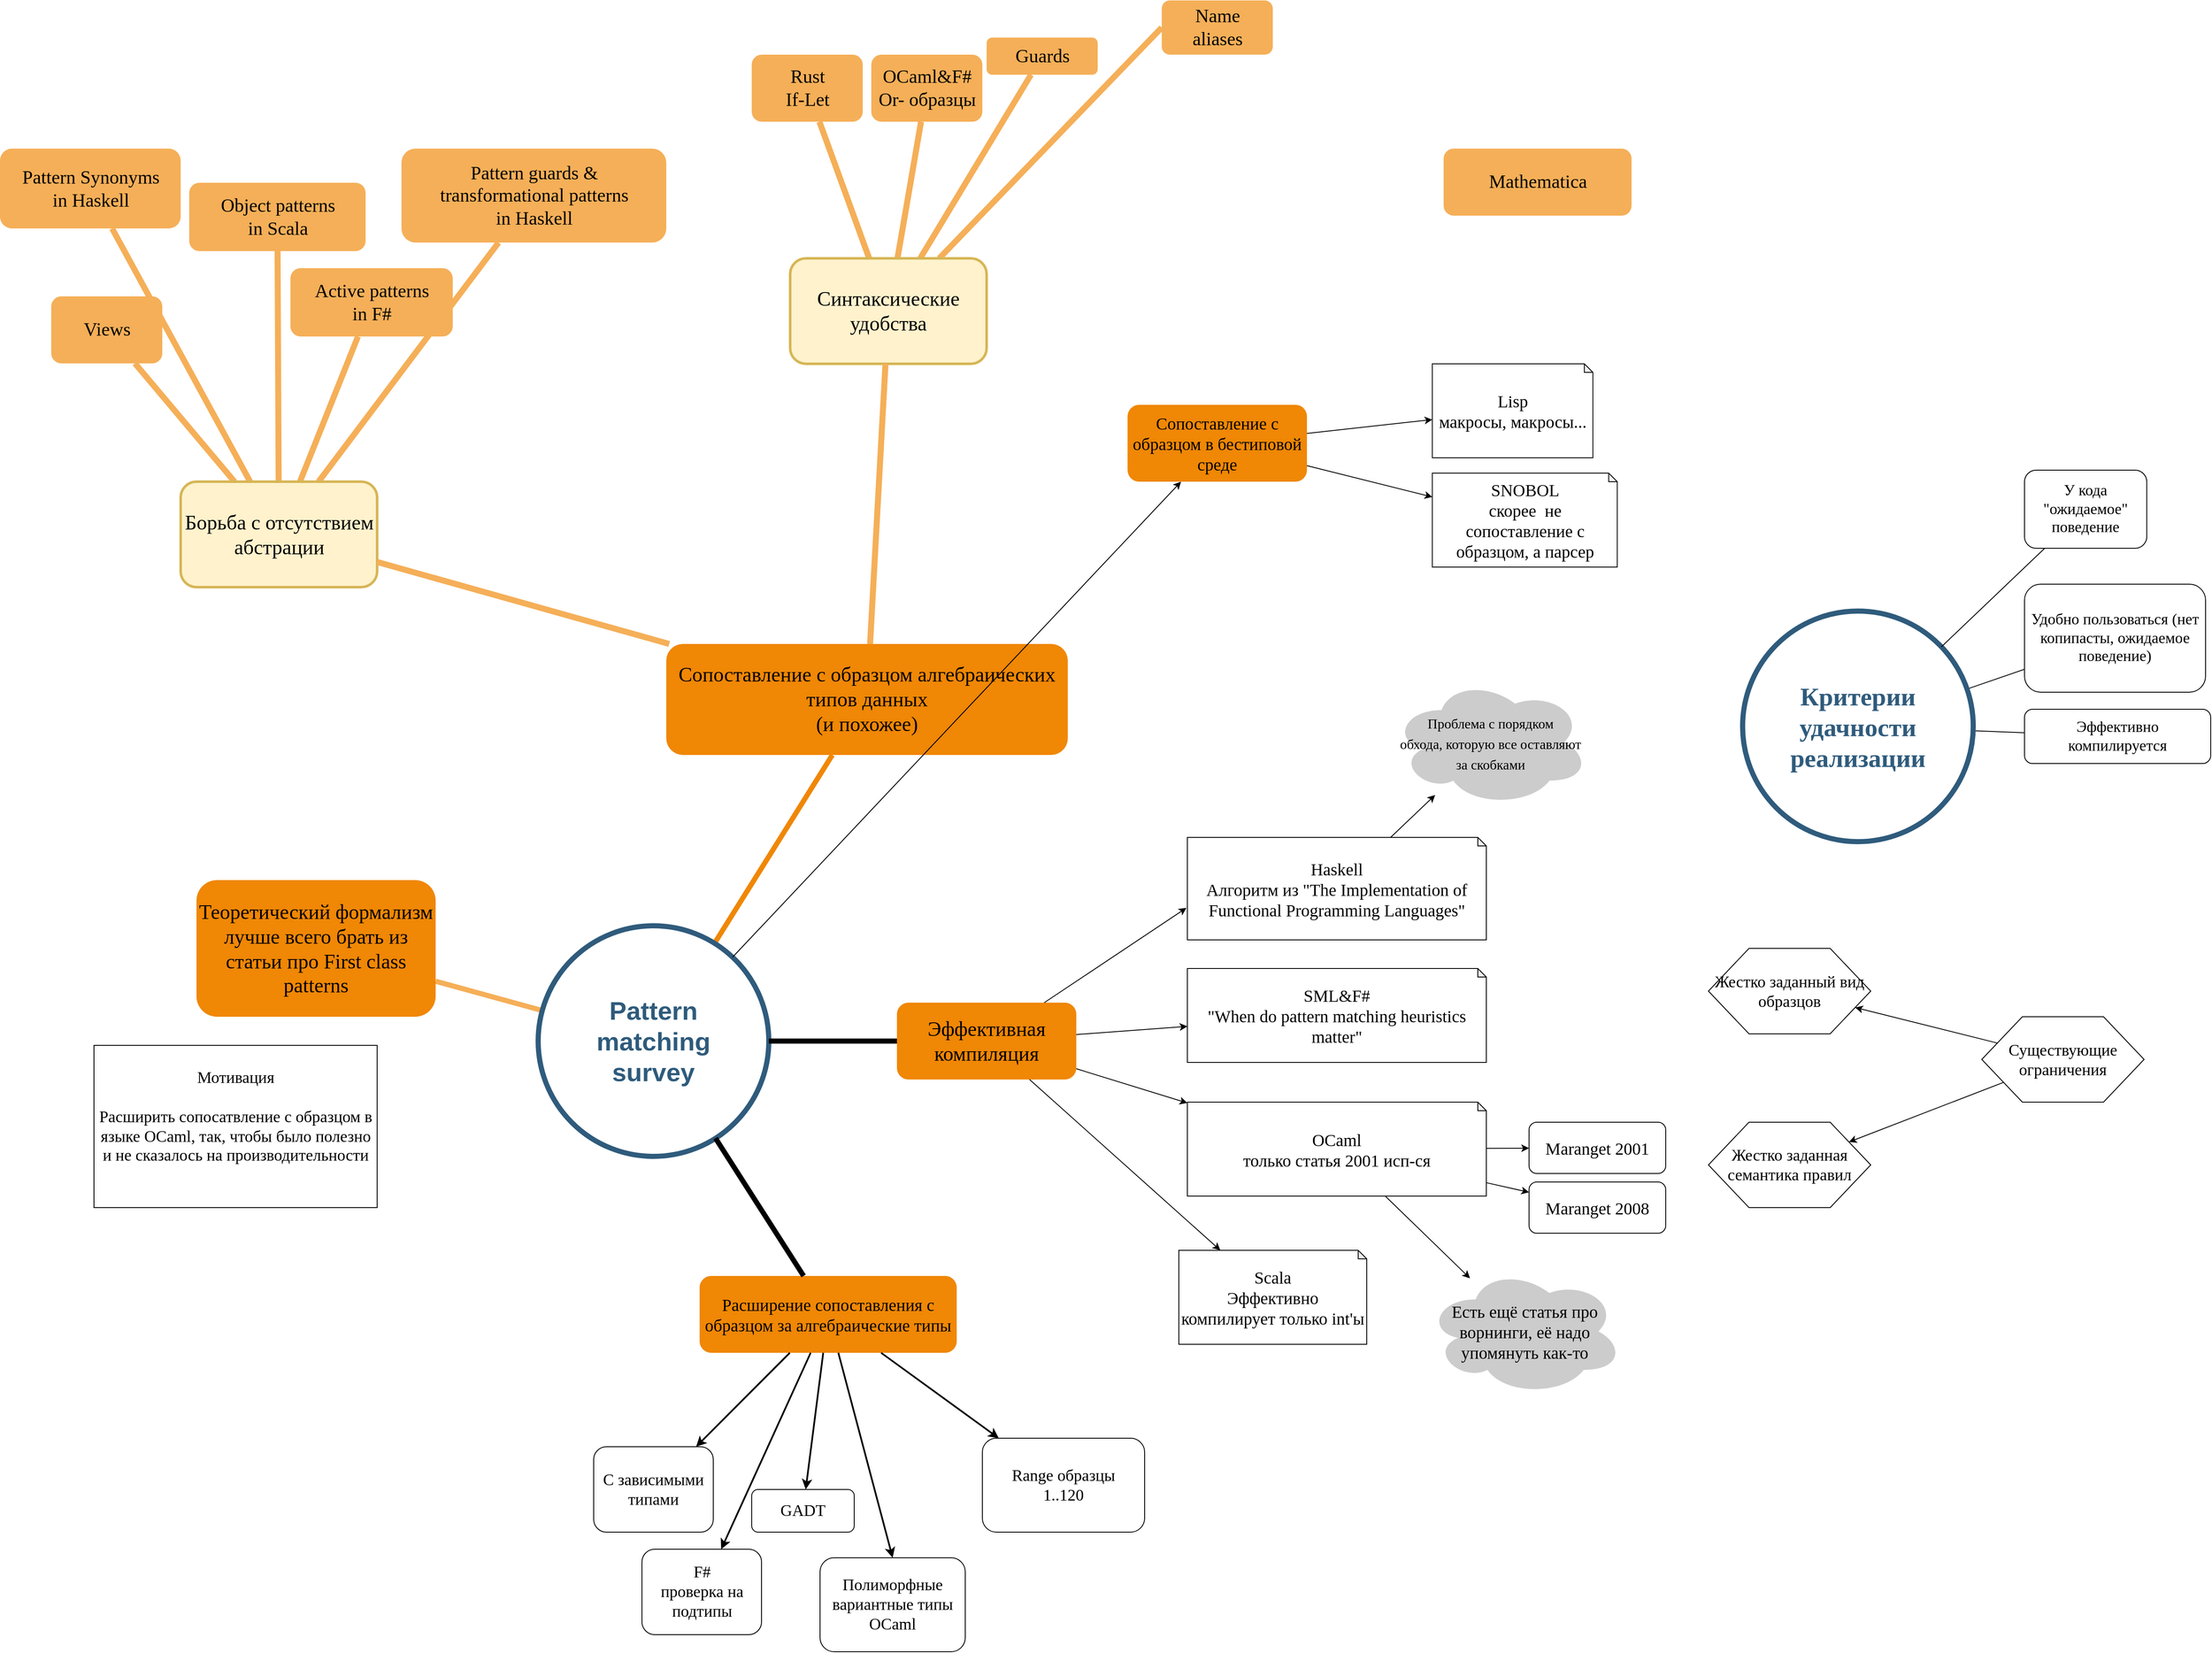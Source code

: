 <mxfile version="12.8.5" type="github">
  <diagram id="6a731a19-8d31-9384-78a2-239565b7b9f0" name="Page-1">
    <mxGraphModel dx="1962" dy="2534" grid="1" gridSize="10" guides="1" tooltips="1" connect="1" arrows="1" fold="1" page="1" pageScale="1" pageWidth="1169" pageHeight="827" background="#ffffff" math="0" shadow="0">
      <root>
        <mxCell id="0" />
        <mxCell id="1" parent="0" />
        <mxCell id="H8tN7Wo9xz4285fO-3Jg-1561" value="" style="edgeStyle=none;endArrow=none;strokeWidth=1;strokeColor=#000000;html=1;fontSize=22;fontFamily=Comic Sans MS;" edge="1" parent="1" source="8fD-62BuHi758IAnA8GY-1556" target="8fD-62BuHi758IAnA8GY-1554">
          <mxGeometry x="983.5" y="-102" width="100" height="100" as="geometry">
            <mxPoint x="2763.101" y="420.819" as="sourcePoint" />
            <mxPoint x="2663.154" y="454.057" as="targetPoint" />
          </mxGeometry>
        </mxCell>
        <mxCell id="H8tN7Wo9xz4285fO-3Jg-1560" value="" style="edgeStyle=none;endArrow=none;strokeWidth=1;strokeColor=#000000;html=1;fontSize=22;fontFamily=Comic Sans MS;" edge="1" parent="1" source="8fD-62BuHi758IAnA8GY-1555" target="8fD-62BuHi758IAnA8GY-1554">
          <mxGeometry x="973.5" y="-112" width="100" height="100" as="geometry">
            <mxPoint x="2627.511" y="148.5" as="sourcePoint" />
            <mxPoint x="2660" y="286.5" as="targetPoint" />
          </mxGeometry>
        </mxCell>
        <mxCell id="1351" value="&lt;div style=&quot;font-size: 24px&quot;&gt;Сопоставление с образцом алгебраических типов данных&lt;br&gt;(и похожее)&lt;br&gt;&lt;/div&gt;" style="rounded=1;whiteSpace=wrap;html=1;shadow=0;fontFamily=Comic Sans MS;fontSize=24;fontColor=#000000;align=center;strokeWidth=3;fillColor=#F08705;strokeColor=none;gradientColor=none;" parent="1" vertex="1">
          <mxGeometry x="1130" y="390" width="470" height="130" as="geometry" />
        </mxCell>
        <mxCell id="1359" style="endArrow=none;strokeWidth=6;strokeColor=#F5AF58;html=1;" parent="1" source="1515" target="H8tN7Wo9xz4285fO-3Jg-1564" edge="1">
          <mxGeometry relative="1" as="geometry">
            <mxPoint x="644.842" y="393.507" as="targetPoint" />
          </mxGeometry>
        </mxCell>
        <mxCell id="1360" style="endArrow=none;strokeWidth=6;strokeColor=#f08705;html=1;" parent="1" source="1515" target="1351" edge="1">
          <mxGeometry relative="1" as="geometry" />
        </mxCell>
        <mxCell id="1393" value="&lt;div&gt;Pattern guards &amp;amp; &lt;br&gt;transformational patterns&lt;/div&gt;&lt;div&gt;in Haskell&lt;/div&gt;" style="rounded=1;fillColor=#f5af58;strokeColor=none;strokeWidth=7;shadow=0;html=1;fontColor=#000000;fontSize=22;fontFamily=Comic Sans MS;" parent="1" vertex="1">
          <mxGeometry x="820" y="-190" width="310" height="110" as="geometry" />
        </mxCell>
        <mxCell id="1394" value="Views" style="rounded=1;fillColor=#f5af58;strokeColor=none;strokeWidth=7;shadow=0;html=1;fontColor=#000000;fontSize=22;fontFamily=Comic Sans MS;" parent="1" vertex="1">
          <mxGeometry x="410" y="-17" width="130" height="78.5" as="geometry" />
        </mxCell>
        <mxCell id="1402" value="" style="edgeStyle=none;endArrow=none;strokeWidth=7;strokeColor=#F5AF58;html=1;fontSize=22;fontFamily=Comic Sans MS;" parent="1" source="H8tN7Wo9xz4285fO-3Jg-1550" target="8fD-62BuHi758IAnA8GY-1560" edge="1">
          <mxGeometry x="-536.5" y="221.5" width="100" height="100" as="geometry">
            <mxPoint x="-536.5" y="321.5" as="sourcePoint" />
            <mxPoint x="476.177" y="441.5" as="targetPoint" />
          </mxGeometry>
        </mxCell>
        <mxCell id="1403" value="" style="edgeStyle=none;endArrow=none;strokeWidth=7;strokeColor=#F5AF58;html=1;fontSize=22;fontFamily=Comic Sans MS;" parent="1" source="H8tN7Wo9xz4285fO-3Jg-1550" target="8fD-62BuHi758IAnA8GY-1559" edge="1">
          <mxGeometry x="-536.5" y="221.5" width="100" height="100" as="geometry">
            <mxPoint x="-536.5" y="321.5" as="sourcePoint" />
            <mxPoint x="506.771" y="381.5" as="targetPoint" />
          </mxGeometry>
        </mxCell>
        <mxCell id="1404" value="" style="edgeStyle=none;endArrow=none;strokeWidth=7;strokeColor=#F5AF58;html=1;fontSize=22;fontFamily=Comic Sans MS;" parent="1" source="H8tN7Wo9xz4285fO-3Jg-1550" target="8fD-62BuHi758IAnA8GY-1558" edge="1">
          <mxGeometry x="-536.5" y="221.5" width="100" height="100" as="geometry">
            <mxPoint x="-536.5" y="321.5" as="sourcePoint" />
            <mxPoint x="568.861" y="321.5" as="targetPoint" />
          </mxGeometry>
        </mxCell>
        <mxCell id="1405" value="" style="edgeStyle=none;endArrow=none;strokeWidth=7;strokeColor=#F5AF58;html=1;fontSize=22;fontFamily=Comic Sans MS;" parent="1" source="H8tN7Wo9xz4285fO-3Jg-1550" target="1393" edge="1">
          <mxGeometry x="-536.5" y="221.5" width="100" height="100" as="geometry">
            <mxPoint x="-536.5" y="321.5" as="sourcePoint" />
            <mxPoint x="966.674" y="-68.5" as="targetPoint" />
          </mxGeometry>
        </mxCell>
        <mxCell id="1406" value="" style="edgeStyle=none;endArrow=none;strokeWidth=7;strokeColor=#F5AF58;html=1;fontSize=22;fontFamily=Comic Sans MS;" parent="1" source="H8tN7Wo9xz4285fO-3Jg-1550" target="1394" edge="1">
          <mxGeometry x="-536.5" y="221.5" width="100" height="100" as="geometry">
            <mxPoint x="-536.5" y="321.5" as="sourcePoint" />
            <mxPoint x="-436.5" y="221.5" as="targetPoint" />
          </mxGeometry>
        </mxCell>
        <mxCell id="1515" value="Pattern &lt;br&gt;matching &lt;br&gt;&lt;div&gt;survey&lt;/div&gt;" style="ellipse;whiteSpace=wrap;html=1;shadow=0;fontFamily=Helvetica;fontSize=30;fontColor=#2F5B7C;align=center;strokeColor=#2F5B7C;strokeWidth=6;fillColor=#FFFFFF;fontStyle=1;gradientColor=none;" parent="1" vertex="1">
          <mxGeometry x="980" y="720" width="270" height="270" as="geometry" />
        </mxCell>
        <mxCell id="8fD-62BuHi758IAnA8GY-1542" value="&lt;div style=&quot;font-size: 19px;&quot;&gt;Мотивация&lt;/div&gt;&lt;div style=&quot;font-size: 19px;&quot;&gt;&lt;br style=&quot;font-size: 19px;&quot;&gt;Расширить сопосатвление с образцом в языке OCaml, так, чтобы было полезно и не сказалось на производительности&lt;/div&gt;&lt;div style=&quot;font-size: 19px;&quot;&gt;&lt;br style=&quot;font-size: 19px;&quot;&gt;&lt;/div&gt;" style="rounded=0;whiteSpace=wrap;html=1;fontSize=19;fontFamily=Comic Sans MS;" parent="1" vertex="1">
          <mxGeometry x="460" y="860" width="331.5" height="190" as="geometry" />
        </mxCell>
        <mxCell id="8fD-62BuHi758IAnA8GY-1543" value="&lt;div style=&quot;font-size: 24px&quot;&gt;Эффективная&lt;br style=&quot;font-size: 24px&quot;&gt; компиляция&lt;/div&gt;" style="rounded=1;whiteSpace=wrap;html=1;shadow=0;fontFamily=Comic Sans MS;fontSize=20;fontColor=#000000;align=center;strokeWidth=3;fillColor=#F08705;strokeColor=none;gradientColor=none;rounded=1;" parent="1" vertex="1">
          <mxGeometry x="1400" y="810" width="210" height="90" as="geometry" />
        </mxCell>
        <mxCell id="8fD-62BuHi758IAnA8GY-1544" value="&lt;div&gt;Расширение сопоставления с образцом за алгебраические типы&lt;/div&gt;" style="rounded=1;whiteSpace=wrap;html=1;shadow=0;fontFamily=Comic Sans MS;fontSize=20;fontColor=#000000;align=center;strokeWidth=3;fillColor=#F08705;strokeColor=none;gradientColor=none;" parent="1" vertex="1">
          <mxGeometry x="1169" y="1130" width="301" height="90" as="geometry" />
        </mxCell>
        <mxCell id="8fD-62BuHi758IAnA8GY-1545" style="endArrow=none;strokeWidth=6;strokeColor=#000000;html=1;" parent="1" source="1515" target="8fD-62BuHi758IAnA8GY-1544" edge="1">
          <mxGeometry relative="1" as="geometry">
            <mxPoint x="1159.277" y="697.458" as="sourcePoint" />
            <mxPoint x="1237.621" y="516.481" as="targetPoint" />
          </mxGeometry>
        </mxCell>
        <mxCell id="8fD-62BuHi758IAnA8GY-1546" value="" style="html=1;strokeColor=#000000;fontSize=19;fontColor=#000000;strokeWidth=6;endArrow=none;endFill=0;" parent="1" source="1515" target="8fD-62BuHi758IAnA8GY-1543" edge="1">
          <mxGeometry width="50" height="50" relative="1" as="geometry">
            <mxPoint x="1480" y="720" as="sourcePoint" />
            <mxPoint x="1530" y="670" as="targetPoint" />
          </mxGeometry>
        </mxCell>
        <mxCell id="8fD-62BuHi758IAnA8GY-1547" value="Range образцы&lt;br&gt;1..120" style="rounded=1;whiteSpace=wrap;html=1;fontSize=19;fontColor=#000000;fontFamily=Comic Sans MS;" parent="1" vertex="1">
          <mxGeometry x="1500" y="1320" width="190" height="110" as="geometry" />
        </mxCell>
        <mxCell id="8fD-62BuHi758IAnA8GY-1552" value="&lt;div&gt;Полиморфные вариантные типы OCaml&lt;/div&gt;" style="rounded=1;whiteSpace=wrap;html=1;fontSize=19;fontColor=#000000;fontFamily=Comic Sans MS;" parent="1" vertex="1">
          <mxGeometry x="1310" y="1460" width="170" height="110" as="geometry" />
        </mxCell>
        <mxCell id="8fD-62BuHi758IAnA8GY-1553" value="GADT" style="rounded=1;whiteSpace=wrap;html=1;fontSize=19;fontColor=#000000;fontFamily=Comic Sans MS;" parent="1" vertex="1">
          <mxGeometry x="1230" y="1380" width="120" height="50" as="geometry" />
        </mxCell>
        <mxCell id="8fD-62BuHi758IAnA8GY-1554" value="&lt;div&gt;Критерии удачности реализации&lt;/div&gt;" style="ellipse;whiteSpace=wrap;html=1;shadow=0;fontFamily=Comic Sans MS;fontSize=30;fontColor=#2F5B7C;align=center;strokeColor=#2F5B7C;strokeWidth=6;fillColor=#FFFFFF;fontStyle=1;gradientColor=none;" parent="1" vertex="1">
          <mxGeometry x="2390" y="351.5" width="270" height="270" as="geometry" />
        </mxCell>
        <mxCell id="8fD-62BuHi758IAnA8GY-1555" value="&lt;div style=&quot;font-size: 18px;&quot;&gt;Удобно пользоваться (нет копипасты, ожидаемое поведение)&lt;br style=&quot;font-size: 18px;&quot;&gt;&lt;/div&gt;" style="rounded=1;perimeter=hexagonPerimeter2;whiteSpace=wrap;html=1;fontSize=18;fontColor=#000000;fontFamily=Comic Sans MS;" parent="1" vertex="1">
          <mxGeometry x="2720" y="320" width="212" height="126.5" as="geometry" />
        </mxCell>
        <UserObject label="&lt;div&gt;Object patterns &lt;br&gt;&lt;/div&gt;&lt;div&gt;in Scala&lt;br&gt;&lt;/div&gt;" link="https://infoscience.epfl.ch/record/98468/files/MatchingObjectsWithPatterns-TR.pdf" id="8fD-62BuHi758IAnA8GY-1558">
          <mxCell style="rounded=1;fillColor=#f5af58;strokeColor=none;strokeWidth=7;shadow=0;html=1;fontColor=#000000;fontSize=22;fontFamily=Comic Sans MS;" parent="1" vertex="1">
            <mxGeometry x="571.5" y="-150" width="206.5" height="80" as="geometry" />
          </mxCell>
        </UserObject>
        <mxCell id="8fD-62BuHi758IAnA8GY-1559" value="Active patterns &lt;br&gt;&lt;div&gt;in F#&lt;br&gt;&lt;/div&gt;" style="rounded=1;fillColor=#f5af58;strokeColor=none;strokeWidth=7;shadow=0;html=1;fontColor=#000000;fontSize=22;fontFamily=Comic Sans MS;" parent="1" vertex="1">
          <mxGeometry x="690" y="-50" width="190" height="80" as="geometry" />
        </mxCell>
        <mxCell id="8fD-62BuHi758IAnA8GY-1560" value="Pattern Synonyms&lt;br&gt;&lt;div&gt;in Haskell&lt;/div&gt;" style="rounded=1;fillColor=#f5af58;strokeColor=none;strokeWidth=7;shadow=0;html=1;fontColor=#000000;fontSize=22;fontFamily=Comic Sans MS;" parent="1" vertex="1">
          <mxGeometry x="350" y="-190" width="211.5" height="93.5" as="geometry" />
        </mxCell>
        <mxCell id="bMdo5Hn-U5GAJIpTpXzk-1515" value="Жестко заданный вид образцов" style="shape=hexagon;perimeter=hexagonPerimeter2;whiteSpace=wrap;html=1;fontSize=19;fontColor=#000000;fontFamily=Comic Sans MS;" parent="1" vertex="1">
          <mxGeometry x="2350" y="746.5" width="190" height="100" as="geometry" />
        </mxCell>
        <mxCell id="bMdo5Hn-U5GAJIpTpXzk-1516" value="Жестко заданная семантика правил" style="shape=hexagon;perimeter=hexagonPerimeter2;whiteSpace=wrap;html=1;fontSize=19;fontColor=#000000;fontFamily=Comic Sans MS;" parent="1" vertex="1">
          <mxGeometry x="2350" y="950" width="190" height="100" as="geometry" />
        </mxCell>
        <mxCell id="bMdo5Hn-U5GAJIpTpXzk-1519" value="" style="endArrow=classic;html=1;fontFamily=Comic Sans MS;" parent="1" source="bMdo5Hn-U5GAJIpTpXzk-1521" target="bMdo5Hn-U5GAJIpTpXzk-1515" edge="1">
          <mxGeometry width="50" height="50" relative="1" as="geometry">
            <mxPoint x="1951.241" y="1066.348" as="sourcePoint" />
            <mxPoint x="2084.194" y="987.493" as="targetPoint" />
          </mxGeometry>
        </mxCell>
        <mxCell id="bMdo5Hn-U5GAJIpTpXzk-1520" value="" style="endArrow=classic;html=1;fontFamily=Comic Sans MS;" parent="1" source="bMdo5Hn-U5GAJIpTpXzk-1521" target="bMdo5Hn-U5GAJIpTpXzk-1516" edge="1">
          <mxGeometry width="50" height="50" relative="1" as="geometry">
            <mxPoint x="2213.06" y="923.142" as="sourcePoint" />
            <mxPoint x="2376.94" y="854.858" as="targetPoint" />
          </mxGeometry>
        </mxCell>
        <mxCell id="bMdo5Hn-U5GAJIpTpXzk-1521" value="&lt;div&gt;Существующие&lt;br&gt;&lt;/div&gt;&lt;div&gt;ограничения&lt;br&gt;&lt;/div&gt;" style="shape=hexagon;perimeter=hexagonPerimeter2;whiteSpace=wrap;html=1;fontSize=19;fontColor=#000000;fontFamily=Comic Sans MS;" parent="1" vertex="1">
          <mxGeometry x="2670" y="826.5" width="190" height="100" as="geometry" />
        </mxCell>
        <mxCell id="bMdo5Hn-U5GAJIpTpXzk-1522" value="" style="endArrow=classic;html=1;fontSize=24;horizontal=1;strokeWidth=2;" parent="1" source="8fD-62BuHi758IAnA8GY-1544" target="8fD-62BuHi758IAnA8GY-1553" edge="1">
          <mxGeometry width="50" height="50" relative="1" as="geometry">
            <mxPoint x="1720" y="1300" as="sourcePoint" />
            <mxPoint x="1770" y="1250" as="targetPoint" />
          </mxGeometry>
        </mxCell>
        <mxCell id="bMdo5Hn-U5GAJIpTpXzk-1523" value="" style="endArrow=classic;html=1;strokeWidth=2;fontSize=24;entryX=0.5;entryY=0;entryDx=0;entryDy=0;" parent="1" source="8fD-62BuHi758IAnA8GY-1544" target="8fD-62BuHi758IAnA8GY-1552" edge="1">
          <mxGeometry width="50" height="50" relative="1" as="geometry">
            <mxPoint x="1720" y="1300" as="sourcePoint" />
            <mxPoint x="1770" y="1250" as="targetPoint" />
          </mxGeometry>
        </mxCell>
        <UserObject label="Haskell&lt;br style=&quot;font-size: 20px;&quot;&gt;Алгоритм из &lt;span class=&quot;pl-c&quot; style=&quot;font-size: 20px;&quot;&gt;&quot;The Implementation of Functional Programming Languages&quot;&lt;/span&gt;" link="https://github.com/ghc/ghc/blob/master/compiler/deSugar/Match.hs" id="H8tN7Wo9xz4285fO-3Jg-1515">
          <mxCell style="shape=note;whiteSpace=wrap;html=1;backgroundOutline=1;darkOpacity=0.05;size=10;fontSize=20;fontFamily=Comic Sans MS;" vertex="1" parent="1">
            <mxGeometry x="1740" y="616.5" width="350" height="120" as="geometry" />
          </mxCell>
        </UserObject>
        <UserObject label="SML&amp;amp;F#&lt;br style=&quot;font-size: 20px&quot;&gt;&lt;div style=&quot;font-size: 20px&quot;&gt;&quot;When do pattern matching heuristics matter&quot;&lt;/div&gt;" link="https://api.semanticscholar.org/CorpusID:4491805" id="H8tN7Wo9xz4285fO-3Jg-1517">
          <mxCell style="shape=note;whiteSpace=wrap;html=1;backgroundOutline=1;darkOpacity=0.05;size=10;fontSize=20;fontFamily=Comic Sans MS;" vertex="1" parent="1">
            <mxGeometry x="1740" y="770" width="350" height="110" as="geometry" />
          </mxCell>
        </UserObject>
        <UserObject label="OCaml&lt;br&gt;только статья 2001 исп-ся" link="https://api.semanticscholar.org/CorpusID:4491805" id="H8tN7Wo9xz4285fO-3Jg-1518">
          <mxCell style="shape=note;whiteSpace=wrap;html=1;backgroundOutline=1;darkOpacity=0.05;size=10;fontSize=20;fontFamily=Comic Sans MS;" vertex="1" parent="1">
            <mxGeometry x="1740" y="926.5" width="350" height="110" as="geometry" />
          </mxCell>
        </UserObject>
        <mxCell id="H8tN7Wo9xz4285fO-3Jg-1519" value="Maranget 2001" style="rounded=1;whiteSpace=wrap;html=1;fontFamily=Comic Sans MS;fontSize=20;align=center;" vertex="1" parent="1">
          <mxGeometry x="2140" y="950" width="160" height="60" as="geometry" />
        </mxCell>
        <mxCell id="H8tN7Wo9xz4285fO-3Jg-1520" value="Maranget 2008" style="rounded=1;whiteSpace=wrap;html=1;fontFamily=Comic Sans MS;fontSize=20;align=center;" vertex="1" parent="1">
          <mxGeometry x="2140" y="1020" width="160" height="60" as="geometry" />
        </mxCell>
        <mxCell id="H8tN7Wo9xz4285fO-3Jg-1521" value="" style="endArrow=classic;html=1;fontFamily=Comic Sans MS;fontSize=20;" edge="1" parent="1" source="8fD-62BuHi758IAnA8GY-1543" target="H8tN7Wo9xz4285fO-3Jg-1517">
          <mxGeometry width="50" height="50" relative="1" as="geometry">
            <mxPoint x="1910" y="720" as="sourcePoint" />
            <mxPoint x="1960" y="670" as="targetPoint" />
          </mxGeometry>
        </mxCell>
        <mxCell id="H8tN7Wo9xz4285fO-3Jg-1522" value="" style="endArrow=classic;html=1;fontFamily=Comic Sans MS;fontSize=20;entryX=-0.003;entryY=0.688;entryDx=0;entryDy=0;entryPerimeter=0;" edge="1" parent="1" source="8fD-62BuHi758IAnA8GY-1543" target="H8tN7Wo9xz4285fO-3Jg-1515">
          <mxGeometry width="50" height="50" relative="1" as="geometry">
            <mxPoint x="1910" y="720" as="sourcePoint" />
            <mxPoint x="1960" y="670" as="targetPoint" />
          </mxGeometry>
        </mxCell>
        <mxCell id="H8tN7Wo9xz4285fO-3Jg-1523" value="" style="endArrow=classic;html=1;fontFamily=Comic Sans MS;fontSize=20;" edge="1" parent="1" source="8fD-62BuHi758IAnA8GY-1543" target="H8tN7Wo9xz4285fO-3Jg-1518">
          <mxGeometry width="50" height="50" relative="1" as="geometry">
            <mxPoint x="1668.718" y="855.193" as="sourcePoint" />
            <mxPoint x="1750" y="848.636" as="targetPoint" />
          </mxGeometry>
        </mxCell>
        <mxCell id="H8tN7Wo9xz4285fO-3Jg-1525" value="" style="endArrow=classic;html=1;fontFamily=Comic Sans MS;fontSize=20;" edge="1" parent="1" source="H8tN7Wo9xz4285fO-3Jg-1518" target="H8tN7Wo9xz4285fO-3Jg-1519">
          <mxGeometry width="50" height="50" relative="1" as="geometry">
            <mxPoint x="1910" y="720" as="sourcePoint" />
            <mxPoint x="1960" y="670" as="targetPoint" />
          </mxGeometry>
        </mxCell>
        <mxCell id="H8tN7Wo9xz4285fO-3Jg-1526" value="" style="endArrow=classic;html=1;fontFamily=Comic Sans MS;fontSize=20;" edge="1" parent="1" source="H8tN7Wo9xz4285fO-3Jg-1518" target="H8tN7Wo9xz4285fO-3Jg-1520">
          <mxGeometry width="50" height="50" relative="1" as="geometry">
            <mxPoint x="2114" y="1007.938" as="sourcePoint" />
            <mxPoint x="2150" y="1002.371" as="targetPoint" />
          </mxGeometry>
        </mxCell>
        <UserObject label="Lisp&lt;br&gt;макросы, макросы..." id="H8tN7Wo9xz4285fO-3Jg-1527">
          <mxCell style="shape=note;whiteSpace=wrap;html=1;backgroundOutline=1;darkOpacity=0.05;size=10;fontSize=20;fontFamily=Comic Sans MS;" vertex="1" parent="1">
            <mxGeometry x="2026.75" y="62" width="188" height="110" as="geometry" />
          </mxCell>
        </UserObject>
        <mxCell id="H8tN7Wo9xz4285fO-3Jg-1529" value="F#&lt;br&gt;проверка на &lt;br&gt;подтипы" style="rounded=1;whiteSpace=wrap;html=1;fontSize=19;fontColor=#000000;fontFamily=Comic Sans MS;" vertex="1" parent="1">
          <mxGeometry x="1101.5" y="1450" width="140" height="100" as="geometry" />
        </mxCell>
        <mxCell id="H8tN7Wo9xz4285fO-3Jg-1530" value="OCaml&amp;amp;F#&lt;br&gt;Or- образцы" style="rounded=1;fillColor=#f5af58;strokeColor=none;strokeWidth=7;shadow=0;html=1;fontColor=#000000;fontSize=22;fontFamily=Comic Sans MS;" vertex="1" parent="1">
          <mxGeometry x="1370" y="-300" width="130" height="78.5" as="geometry" />
        </mxCell>
        <mxCell id="H8tN7Wo9xz4285fO-3Jg-1531" value="" style="edgeStyle=none;endArrow=none;strokeWidth=7;strokeColor=#F5AF58;html=1;fontSize=22;fontFamily=Comic Sans MS;" edge="1" parent="1" source="H8tN7Wo9xz4285fO-3Jg-1551" target="H8tN7Wo9xz4285fO-3Jg-1530">
          <mxGeometry x="-171.5" y="-218.5" width="100" height="100" as="geometry">
            <mxPoint x="1328.02" y="150" as="sourcePoint" />
            <mxPoint x="1495" y="71.361" as="targetPoint" />
          </mxGeometry>
        </mxCell>
        <mxCell id="H8tN7Wo9xz4285fO-3Jg-1532" value="" style="endArrow=classic;html=1;strokeWidth=2;fontSize=24;" edge="1" parent="1" source="8fD-62BuHi758IAnA8GY-1544" target="8fD-62BuHi758IAnA8GY-1547">
          <mxGeometry width="50" height="50" relative="1" as="geometry">
            <mxPoint x="1326.898" y="1230" as="sourcePoint" />
            <mxPoint x="1405" y="1470" as="targetPoint" />
          </mxGeometry>
        </mxCell>
        <mxCell id="H8tN7Wo9xz4285fO-3Jg-1533" value="" style="endArrow=classic;html=1;fontSize=24;horizontal=1;strokeWidth=2;" edge="1" parent="1" source="8fD-62BuHi758IAnA8GY-1544" target="H8tN7Wo9xz4285fO-3Jg-1529">
          <mxGeometry width="50" height="50" relative="1" as="geometry">
            <mxPoint x="1295.854" y="1230" as="sourcePoint" />
            <mxPoint x="1271.951" y="1330" as="targetPoint" />
          </mxGeometry>
        </mxCell>
        <mxCell id="H8tN7Wo9xz4285fO-3Jg-1534" value="" style="endArrow=classic;html=1;fontFamily=Comic Sans MS;fontSize=20;" edge="1" parent="1" source="1515" target="H8tN7Wo9xz4285fO-3Jg-1535">
          <mxGeometry width="50" height="50" relative="1" as="geometry">
            <mxPoint x="1620" y="897.396" as="sourcePoint" />
            <mxPoint x="1750" y="937.506" as="targetPoint" />
          </mxGeometry>
        </mxCell>
        <mxCell id="H8tN7Wo9xz4285fO-3Jg-1535" value="Сопоставление с образцом в бестиповой среде" style="rounded=1;whiteSpace=wrap;html=1;shadow=0;fontFamily=Comic Sans MS;fontSize=20;fontColor=#000000;align=center;strokeWidth=3;fillColor=#F08705;strokeColor=none;gradientColor=none;rounded=1;" vertex="1" parent="1">
          <mxGeometry x="1670" y="110" width="210" height="90" as="geometry" />
        </mxCell>
        <mxCell id="H8tN7Wo9xz4285fO-3Jg-1536" value="" style="endArrow=classic;html=1;fontFamily=Comic Sans MS;fontSize=20;" edge="1" parent="1" source="H8tN7Wo9xz4285fO-3Jg-1535" target="H8tN7Wo9xz4285fO-3Jg-1527">
          <mxGeometry width="50" height="50" relative="1" as="geometry">
            <mxPoint x="1037.689" y="967.965" as="sourcePoint" />
            <mxPoint x="710" y="1330" as="targetPoint" />
          </mxGeometry>
        </mxCell>
        <mxCell id="H8tN7Wo9xz4285fO-3Jg-1537" value="Guards" style="rounded=1;fillColor=#f5af58;strokeColor=none;strokeWidth=7;shadow=0;html=1;fontColor=#000000;fontSize=22;fontFamily=Comic Sans MS;" vertex="1" parent="1">
          <mxGeometry x="1505" y="-320" width="130" height="43.5" as="geometry" />
        </mxCell>
        <mxCell id="H8tN7Wo9xz4285fO-3Jg-1538" value="&lt;div&gt;Name &lt;br&gt;aliases&lt;/div&gt;" style="rounded=1;fillColor=#f5af58;strokeColor=none;strokeWidth=7;shadow=0;html=1;fontColor=#000000;fontSize=22;fontFamily=Comic Sans MS;" vertex="1" parent="1">
          <mxGeometry x="1710" y="-363.5" width="130" height="63.5" as="geometry" />
        </mxCell>
        <mxCell id="H8tN7Wo9xz4285fO-3Jg-1540" value="" style="edgeStyle=none;endArrow=none;strokeWidth=7;strokeColor=#F5AF58;html=1;fontSize=22;fontFamily=Comic Sans MS;" edge="1" parent="1" source="H8tN7Wo9xz4285fO-3Jg-1551" target="H8tN7Wo9xz4285fO-3Jg-1537">
          <mxGeometry x="-161.5" y="-208.5" width="100" height="100" as="geometry">
            <mxPoint x="1425" y="189.181" as="sourcePoint" />
            <mxPoint x="1505" y="180.391" as="targetPoint" />
          </mxGeometry>
        </mxCell>
        <mxCell id="H8tN7Wo9xz4285fO-3Jg-1541" value="" style="edgeStyle=none;endArrow=none;strokeWidth=7;strokeColor=#F5AF58;html=1;fontSize=22;fontFamily=Comic Sans MS;entryX=0;entryY=0.5;entryDx=0;entryDy=0;" edge="1" parent="1" source="H8tN7Wo9xz4285fO-3Jg-1551" target="H8tN7Wo9xz4285fO-3Jg-1538">
          <mxGeometry x="-151.5" y="-198.5" width="100" height="100" as="geometry">
            <mxPoint x="1425" y="229.378" as="sourcePoint" />
            <mxPoint x="1505" y="234.273" as="targetPoint" />
          </mxGeometry>
        </mxCell>
        <mxCell id="H8tN7Wo9xz4285fO-3Jg-1542" value="C зависимыми&lt;br&gt;типами" style="rounded=1;whiteSpace=wrap;html=1;fontSize=19;fontColor=#000000;fontFamily=Comic Sans MS;" vertex="1" parent="1">
          <mxGeometry x="1045" y="1330" width="140" height="100" as="geometry" />
        </mxCell>
        <mxCell id="H8tN7Wo9xz4285fO-3Jg-1543" value="" style="endArrow=classic;html=1;fontSize=24;horizontal=1;strokeWidth=2;" edge="1" parent="1" source="8fD-62BuHi758IAnA8GY-1544" target="H8tN7Wo9xz4285fO-3Jg-1542">
          <mxGeometry width="50" height="50" relative="1" as="geometry">
            <mxPoint x="1309.008" y="1230" as="sourcePoint" />
            <mxPoint x="1204.269" y="1460" as="targetPoint" />
          </mxGeometry>
        </mxCell>
        <mxCell id="H8tN7Wo9xz4285fO-3Jg-1544" value="Rust&lt;br&gt;If-Let" style="rounded=1;fillColor=#f5af58;strokeColor=none;strokeWidth=7;shadow=0;html=1;fontColor=#000000;fontSize=22;fontFamily=Comic Sans MS;" vertex="1" parent="1">
          <mxGeometry x="1230" y="-300" width="130" height="78.5" as="geometry" />
        </mxCell>
        <mxCell id="H8tN7Wo9xz4285fO-3Jg-1545" value="" style="edgeStyle=none;endArrow=none;strokeWidth=7;strokeColor=#F5AF58;html=1;fontSize=22;fontFamily=Comic Sans MS;" edge="1" parent="1" source="H8tN7Wo9xz4285fO-3Jg-1551" target="H8tN7Wo9xz4285fO-3Jg-1544">
          <mxGeometry x="-161.5" y="-208.5" width="100" height="100" as="geometry">
            <mxPoint x="1425" y="189.181" as="sourcePoint" />
            <mxPoint x="1505" y="180.391" as="targetPoint" />
          </mxGeometry>
        </mxCell>
        <UserObject label="Scala&lt;br&gt;Эффективно компилирует только int&#39;ы" link="https://api.semanticscholar.org/CorpusID:4491805" id="H8tN7Wo9xz4285fO-3Jg-1546">
          <mxCell style="shape=note;whiteSpace=wrap;html=1;backgroundOutline=1;darkOpacity=0.05;size=10;fontSize=20;fontFamily=Comic Sans MS;" vertex="1" parent="1">
            <mxGeometry x="1730" y="1100" width="220" height="110" as="geometry" />
          </mxCell>
        </UserObject>
        <mxCell id="H8tN7Wo9xz4285fO-3Jg-1547" value="" style="endArrow=classic;html=1;fontFamily=Comic Sans MS;fontSize=20;" edge="1" parent="1" source="8fD-62BuHi758IAnA8GY-1543" target="H8tN7Wo9xz4285fO-3Jg-1546">
          <mxGeometry width="50" height="50" relative="1" as="geometry">
            <mxPoint x="1620" y="897.396" as="sourcePoint" />
            <mxPoint x="1750" y="937.506" as="targetPoint" />
          </mxGeometry>
        </mxCell>
        <UserObject label="SNOBOL&lt;br&gt;скорее&amp;nbsp; не сопоставление с образцом, а парсер" link="http://snopy.sourceforge.net/user-guide.html" id="H8tN7Wo9xz4285fO-3Jg-1548">
          <mxCell style="shape=note;whiteSpace=wrap;html=1;backgroundOutline=1;darkOpacity=0.05;size=10;fontSize=20;fontFamily=Comic Sans MS;" vertex="1" parent="1">
            <mxGeometry x="2026.75" y="190" width="216.5" height="110" as="geometry" />
          </mxCell>
        </UserObject>
        <mxCell id="H8tN7Wo9xz4285fO-3Jg-1549" value="" style="endArrow=classic;html=1;fontFamily=Comic Sans MS;fontSize=20;" edge="1" parent="1" source="H8tN7Wo9xz4285fO-3Jg-1535" target="H8tN7Wo9xz4285fO-3Jg-1548">
          <mxGeometry width="50" height="50" relative="1" as="geometry">
            <mxPoint x="454.824" y="1430" as="sourcePoint" />
            <mxPoint x="386.068" y="1510" as="targetPoint" />
          </mxGeometry>
        </mxCell>
        <mxCell id="H8tN7Wo9xz4285fO-3Jg-1550" value="&lt;div&gt;Борьба с отсутствием абстрации&lt;/div&gt;" style="rounded=1;whiteSpace=wrap;html=1;shadow=0;fontFamily=Comic Sans MS;fontSize=24;align=center;strokeWidth=3;fillColor=#fff2cc;strokeColor=#d6b656;" vertex="1" parent="1">
          <mxGeometry x="561.5" y="200" width="230" height="123.5" as="geometry" />
        </mxCell>
        <mxCell id="H8tN7Wo9xz4285fO-3Jg-1551" value="Синтаксические удобства" style="rounded=1;whiteSpace=wrap;html=1;shadow=0;fontFamily=Comic Sans MS;fontSize=24;align=center;strokeWidth=3;fillColor=#fff2cc;strokeColor=#d6b656;" vertex="1" parent="1">
          <mxGeometry x="1275" y="-61.5" width="230" height="123.5" as="geometry" />
        </mxCell>
        <mxCell id="H8tN7Wo9xz4285fO-3Jg-1552" value="" style="edgeStyle=none;endArrow=none;strokeWidth=7;strokeColor=#F5AF58;html=1;fontSize=22;fontFamily=Comic Sans MS;" edge="1" parent="1" source="1351" target="H8tN7Wo9xz4285fO-3Jg-1550">
          <mxGeometry x="13.5" y="31.5" width="100" height="100" as="geometry">
            <mxPoint x="1280.757" y="10" as="sourcePoint" />
            <mxPoint x="1516.674" y="-258.5" as="targetPoint" />
          </mxGeometry>
        </mxCell>
        <mxCell id="H8tN7Wo9xz4285fO-3Jg-1553" value="" style="edgeStyle=none;endArrow=none;strokeWidth=7;strokeColor=#F5AF58;html=1;fontSize=22;fontFamily=Comic Sans MS;" edge="1" parent="1" source="1351" target="H8tN7Wo9xz4285fO-3Jg-1551">
          <mxGeometry x="23.5" y="41.5" width="100" height="100" as="geometry">
            <mxPoint x="1350.455" y="400" as="sourcePoint" />
            <mxPoint x="1249.818" y="133.5" as="targetPoint" />
          </mxGeometry>
        </mxCell>
        <mxCell id="H8tN7Wo9xz4285fO-3Jg-1554" value="Mathematica" style="rounded=1;fillColor=#f5af58;strokeColor=none;strokeWidth=7;shadow=0;html=1;fontColor=#000000;fontSize=22;fontFamily=Comic Sans MS;" vertex="1" parent="1">
          <mxGeometry x="2040" y="-190" width="220" height="78.5" as="geometry" />
        </mxCell>
        <mxCell id="H8tN7Wo9xz4285fO-3Jg-1555" value="&lt;font style=&quot;font-size: 16px&quot;&gt;Проблема с порядком &lt;br&gt;обхода, которую все оставляют за скобками&lt;/font&gt;" style="ellipse;shape=cloud;whiteSpace=wrap;html=1;rounded=1;shadow=0;strokeWidth=3;fillColor=#CCCCCC;fontFamily=Comic Sans MS;fontSize=20;strokeColor=none;" vertex="1" parent="1">
          <mxGeometry x="1980" y="430" width="230" height="150" as="geometry" />
        </mxCell>
        <mxCell id="H8tN7Wo9xz4285fO-3Jg-1556" value="" style="endArrow=classic;html=1;fontFamily=Comic Sans MS;fontSize=20;" edge="1" parent="1" source="H8tN7Wo9xz4285fO-3Jg-1515" target="H8tN7Wo9xz4285fO-3Jg-1555">
          <mxGeometry width="50" height="50" relative="1" as="geometry">
            <mxPoint x="2100" y="630" as="sourcePoint" />
            <mxPoint x="2150" y="580" as="targetPoint" />
          </mxGeometry>
        </mxCell>
        <mxCell id="H8tN7Wo9xz4285fO-3Jg-1557" value="Есть ещё статья про ворнинги, её надо упомянуть как-то" style="ellipse;shape=cloud;whiteSpace=wrap;html=1;rounded=1;shadow=0;strokeWidth=3;fillColor=#CCCCCC;fontFamily=Comic Sans MS;fontSize=20;strokeColor=none;" vertex="1" parent="1">
          <mxGeometry x="2020" y="1120" width="230" height="150" as="geometry" />
        </mxCell>
        <mxCell id="H8tN7Wo9xz4285fO-3Jg-1558" value="" style="endArrow=classic;html=1;fontFamily=Comic Sans MS;fontSize=20;" edge="1" parent="1" source="H8tN7Wo9xz4285fO-3Jg-1518" target="H8tN7Wo9xz4285fO-3Jg-1557">
          <mxGeometry width="50" height="50" relative="1" as="geometry">
            <mxPoint x="1987.87" y="626.5" as="sourcePoint" />
            <mxPoint x="2039.914" y="576.832" as="targetPoint" />
          </mxGeometry>
        </mxCell>
        <mxCell id="8fD-62BuHi758IAnA8GY-1556" value="&lt;div style=&quot;font-size: 18px;&quot;&gt;Эффективно компилируется&lt;/div&gt;" style="rounded=1;perimeter=hexagonPerimeter2;whiteSpace=wrap;html=1;fontSize=18;fontColor=#000000;horizontal=1;fontFamily=Comic Sans MS;" parent="1" vertex="1">
          <mxGeometry x="2720" y="466.5" width="218" height="63.5" as="geometry" />
        </mxCell>
        <mxCell id="H8tN7Wo9xz4285fO-3Jg-1562" value="" style="edgeStyle=none;endArrow=none;strokeWidth=1;strokeColor=#000000;html=1;fontSize=22;fontFamily=Comic Sans MS;" edge="1" parent="1" source="H8tN7Wo9xz4285fO-3Jg-1563" target="8fD-62BuHi758IAnA8GY-1554">
          <mxGeometry x="830.35" y="-267" width="100" height="100" as="geometry">
            <mxPoint x="2484.361" y="-6.5" as="sourcePoint" />
            <mxPoint x="2510.004" y="289.057" as="targetPoint" />
          </mxGeometry>
        </mxCell>
        <mxCell id="H8tN7Wo9xz4285fO-3Jg-1563" value="У кода &quot;ожидаемое&quot; поведение " style="rounded=1;perimeter=hexagonPerimeter2;whiteSpace=wrap;html=1;fontSize=18;fontColor=#000000;fontFamily=Comic Sans MS;" vertex="1" parent="1">
          <mxGeometry x="2720" y="186.5" width="143.15" height="91.5" as="geometry" />
        </mxCell>
        <mxCell id="H8tN7Wo9xz4285fO-3Jg-1564" value="Теоретический формализм лучше всего брать из статьи про First class patterns" style="rounded=1;whiteSpace=wrap;html=1;shadow=0;fontFamily=Comic Sans MS;fontSize=24;fontColor=#000000;align=center;strokeWidth=3;fillColor=#F08705;strokeColor=none;gradientColor=none;" vertex="1" parent="1">
          <mxGeometry x="580" y="666.5" width="280" height="160" as="geometry" />
        </mxCell>
      </root>
    </mxGraphModel>
  </diagram>
</mxfile>
